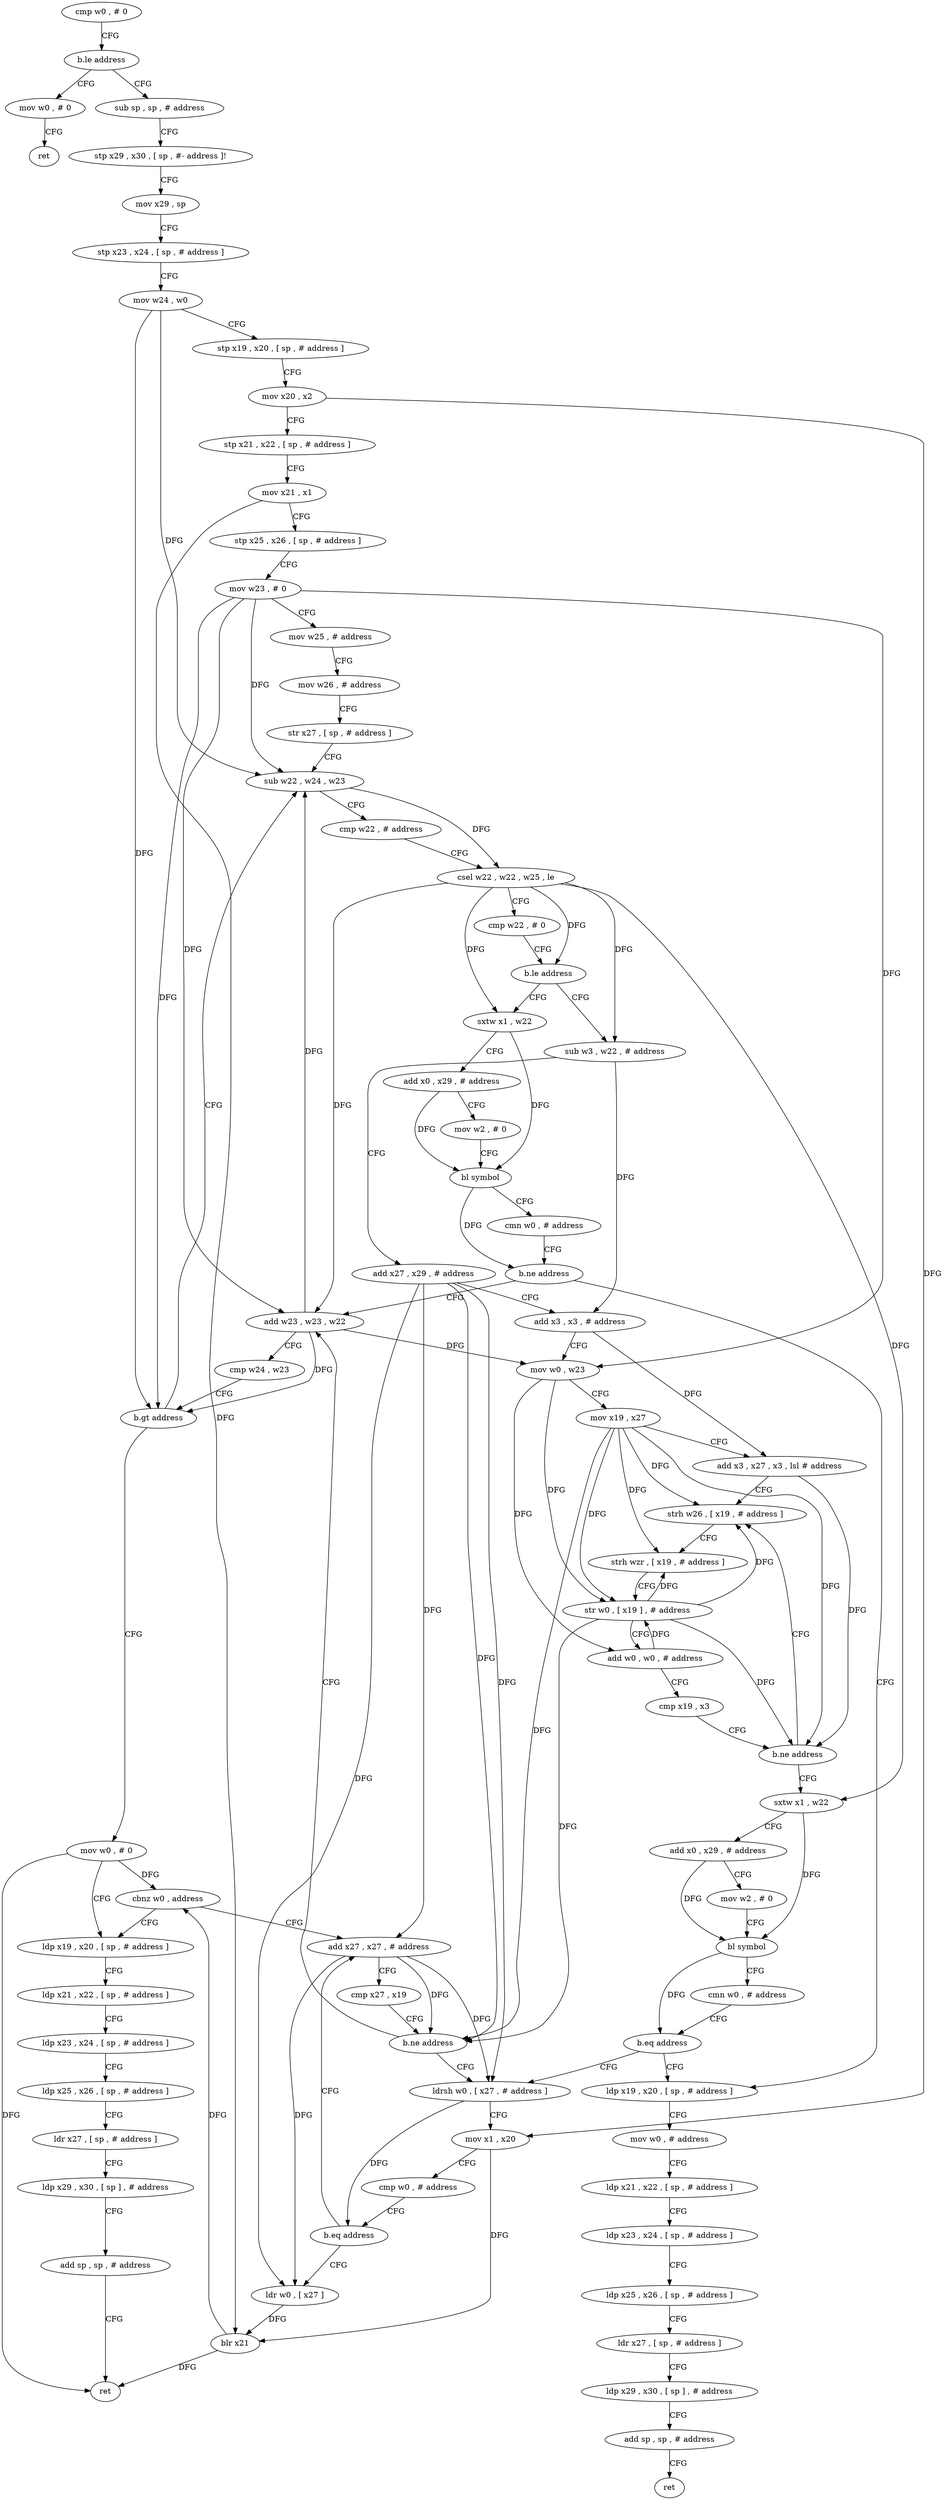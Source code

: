 digraph "func" {
"4264712" [label = "cmp w0 , # 0" ]
"4264716" [label = "b.le address" ]
"4265016" [label = "mov w0 , # 0" ]
"4264720" [label = "sub sp , sp , # address" ]
"4265020" [label = "ret" ]
"4264724" [label = "stp x29 , x30 , [ sp , #- address ]!" ]
"4264728" [label = "mov x29 , sp" ]
"4264732" [label = "stp x23 , x24 , [ sp , # address ]" ]
"4264736" [label = "mov w24 , w0" ]
"4264740" [label = "stp x19 , x20 , [ sp , # address ]" ]
"4264744" [label = "mov x20 , x2" ]
"4264748" [label = "stp x21 , x22 , [ sp , # address ]" ]
"4264752" [label = "mov x21 , x1" ]
"4264756" [label = "stp x25 , x26 , [ sp , # address ]" ]
"4264760" [label = "mov w23 , # 0" ]
"4264764" [label = "mov w25 , # address" ]
"4264768" [label = "mov w26 , # address" ]
"4264772" [label = "str x27 , [ sp , # address ]" ]
"4264776" [label = "sub w22 , w24 , w23" ]
"4264956" [label = "sxtw x1 , w22" ]
"4264960" [label = "add x0 , x29 , # address" ]
"4264964" [label = "mov w2 , # 0" ]
"4264968" [label = "bl symbol" ]
"4264972" [label = "cmn w0 , # address" ]
"4264976" [label = "b.ne address" ]
"4264908" [label = "add w23 , w23 , w22" ]
"4264980" [label = "ldp x19 , x20 , [ sp , # address ]" ]
"4264796" [label = "sub w3 , w22 , # address" ]
"4264800" [label = "add x27 , x29 , # address" ]
"4264804" [label = "add x3 , x3 , # address" ]
"4264808" [label = "mov w0 , w23" ]
"4264812" [label = "mov x19 , x27" ]
"4264816" [label = "add x3 , x27 , x3 , lsl # address" ]
"4264820" [label = "strh w26 , [ x19 , # address ]" ]
"4264912" [label = "cmp w24 , w23" ]
"4264916" [label = "b.gt address" ]
"4264920" [label = "mov w0 , # 0" ]
"4264984" [label = "mov w0 , # address" ]
"4264988" [label = "ldp x21 , x22 , [ sp , # address ]" ]
"4264992" [label = "ldp x23 , x24 , [ sp , # address ]" ]
"4264996" [label = "ldp x25 , x26 , [ sp , # address ]" ]
"4265000" [label = "ldr x27 , [ sp , # address ]" ]
"4265004" [label = "ldp x29 , x30 , [ sp ] , # address" ]
"4265008" [label = "add sp , sp , # address" ]
"4265012" [label = "ret" ]
"4264824" [label = "strh wzr , [ x19 , # address ]" ]
"4264828" [label = "str w0 , [ x19 ] , # address" ]
"4264832" [label = "add w0 , w0 , # address" ]
"4264836" [label = "cmp x19 , x3" ]
"4264840" [label = "b.ne address" ]
"4264844" [label = "sxtw x1 , w22" ]
"4264848" [label = "add x0 , x29 , # address" ]
"4264852" [label = "mov w2 , # 0" ]
"4264856" [label = "bl symbol" ]
"4264860" [label = "cmn w0 , # address" ]
"4264864" [label = "b.eq address" ]
"4264868" [label = "ldrsh w0 , [ x27 , # address ]" ]
"4264780" [label = "cmp w22 , # address" ]
"4264784" [label = "csel w22 , w22 , w25 , le" ]
"4264788" [label = "cmp w22 , # 0" ]
"4264792" [label = "b.le address" ]
"4264924" [label = "ldp x19 , x20 , [ sp , # address ]" ]
"4264872" [label = "mov x1 , x20" ]
"4264876" [label = "cmp w0 , # address" ]
"4264880" [label = "b.eq address" ]
"4264896" [label = "add x27 , x27 , # address" ]
"4264884" [label = "ldr w0 , [ x27 ]" ]
"4264900" [label = "cmp x27 , x19" ]
"4264904" [label = "b.ne address" ]
"4264888" [label = "blr x21" ]
"4264892" [label = "cbnz w0 , address" ]
"4264928" [label = "ldp x21 , x22 , [ sp , # address ]" ]
"4264932" [label = "ldp x23 , x24 , [ sp , # address ]" ]
"4264936" [label = "ldp x25 , x26 , [ sp , # address ]" ]
"4264940" [label = "ldr x27 , [ sp , # address ]" ]
"4264944" [label = "ldp x29 , x30 , [ sp ] , # address" ]
"4264948" [label = "add sp , sp , # address" ]
"4264952" [label = "ret" ]
"4264712" -> "4264716" [ label = "CFG" ]
"4264716" -> "4265016" [ label = "CFG" ]
"4264716" -> "4264720" [ label = "CFG" ]
"4265016" -> "4265020" [ label = "CFG" ]
"4264720" -> "4264724" [ label = "CFG" ]
"4264724" -> "4264728" [ label = "CFG" ]
"4264728" -> "4264732" [ label = "CFG" ]
"4264732" -> "4264736" [ label = "CFG" ]
"4264736" -> "4264740" [ label = "CFG" ]
"4264736" -> "4264776" [ label = "DFG" ]
"4264736" -> "4264916" [ label = "DFG" ]
"4264740" -> "4264744" [ label = "CFG" ]
"4264744" -> "4264748" [ label = "CFG" ]
"4264744" -> "4264872" [ label = "DFG" ]
"4264748" -> "4264752" [ label = "CFG" ]
"4264752" -> "4264756" [ label = "CFG" ]
"4264752" -> "4264888" [ label = "DFG" ]
"4264756" -> "4264760" [ label = "CFG" ]
"4264760" -> "4264764" [ label = "CFG" ]
"4264760" -> "4264776" [ label = "DFG" ]
"4264760" -> "4264808" [ label = "DFG" ]
"4264760" -> "4264908" [ label = "DFG" ]
"4264760" -> "4264916" [ label = "DFG" ]
"4264764" -> "4264768" [ label = "CFG" ]
"4264768" -> "4264772" [ label = "CFG" ]
"4264772" -> "4264776" [ label = "CFG" ]
"4264776" -> "4264780" [ label = "CFG" ]
"4264776" -> "4264784" [ label = "DFG" ]
"4264956" -> "4264960" [ label = "CFG" ]
"4264956" -> "4264968" [ label = "DFG" ]
"4264960" -> "4264964" [ label = "CFG" ]
"4264960" -> "4264968" [ label = "DFG" ]
"4264964" -> "4264968" [ label = "CFG" ]
"4264968" -> "4264972" [ label = "CFG" ]
"4264968" -> "4264976" [ label = "DFG" ]
"4264972" -> "4264976" [ label = "CFG" ]
"4264976" -> "4264908" [ label = "CFG" ]
"4264976" -> "4264980" [ label = "CFG" ]
"4264908" -> "4264912" [ label = "CFG" ]
"4264908" -> "4264776" [ label = "DFG" ]
"4264908" -> "4264808" [ label = "DFG" ]
"4264908" -> "4264916" [ label = "DFG" ]
"4264980" -> "4264984" [ label = "CFG" ]
"4264796" -> "4264800" [ label = "CFG" ]
"4264796" -> "4264804" [ label = "DFG" ]
"4264800" -> "4264804" [ label = "CFG" ]
"4264800" -> "4264868" [ label = "DFG" ]
"4264800" -> "4264896" [ label = "DFG" ]
"4264800" -> "4264904" [ label = "DFG" ]
"4264800" -> "4264884" [ label = "DFG" ]
"4264804" -> "4264808" [ label = "CFG" ]
"4264804" -> "4264816" [ label = "DFG" ]
"4264808" -> "4264812" [ label = "CFG" ]
"4264808" -> "4264828" [ label = "DFG" ]
"4264808" -> "4264832" [ label = "DFG" ]
"4264812" -> "4264816" [ label = "CFG" ]
"4264812" -> "4264820" [ label = "DFG" ]
"4264812" -> "4264824" [ label = "DFG" ]
"4264812" -> "4264828" [ label = "DFG" ]
"4264812" -> "4264840" [ label = "DFG" ]
"4264812" -> "4264904" [ label = "DFG" ]
"4264816" -> "4264820" [ label = "CFG" ]
"4264816" -> "4264840" [ label = "DFG" ]
"4264820" -> "4264824" [ label = "CFG" ]
"4264912" -> "4264916" [ label = "CFG" ]
"4264916" -> "4264776" [ label = "CFG" ]
"4264916" -> "4264920" [ label = "CFG" ]
"4264920" -> "4264924" [ label = "CFG" ]
"4264920" -> "4264952" [ label = "DFG" ]
"4264920" -> "4264892" [ label = "DFG" ]
"4264984" -> "4264988" [ label = "CFG" ]
"4264988" -> "4264992" [ label = "CFG" ]
"4264992" -> "4264996" [ label = "CFG" ]
"4264996" -> "4265000" [ label = "CFG" ]
"4265000" -> "4265004" [ label = "CFG" ]
"4265004" -> "4265008" [ label = "CFG" ]
"4265008" -> "4265012" [ label = "CFG" ]
"4264824" -> "4264828" [ label = "CFG" ]
"4264828" -> "4264832" [ label = "CFG" ]
"4264828" -> "4264820" [ label = "DFG" ]
"4264828" -> "4264824" [ label = "DFG" ]
"4264828" -> "4264840" [ label = "DFG" ]
"4264828" -> "4264904" [ label = "DFG" ]
"4264832" -> "4264836" [ label = "CFG" ]
"4264832" -> "4264828" [ label = "DFG" ]
"4264836" -> "4264840" [ label = "CFG" ]
"4264840" -> "4264820" [ label = "CFG" ]
"4264840" -> "4264844" [ label = "CFG" ]
"4264844" -> "4264848" [ label = "CFG" ]
"4264844" -> "4264856" [ label = "DFG" ]
"4264848" -> "4264852" [ label = "CFG" ]
"4264848" -> "4264856" [ label = "DFG" ]
"4264852" -> "4264856" [ label = "CFG" ]
"4264856" -> "4264860" [ label = "CFG" ]
"4264856" -> "4264864" [ label = "DFG" ]
"4264860" -> "4264864" [ label = "CFG" ]
"4264864" -> "4264980" [ label = "CFG" ]
"4264864" -> "4264868" [ label = "CFG" ]
"4264868" -> "4264872" [ label = "CFG" ]
"4264868" -> "4264880" [ label = "DFG" ]
"4264780" -> "4264784" [ label = "CFG" ]
"4264784" -> "4264788" [ label = "CFG" ]
"4264784" -> "4264792" [ label = "DFG" ]
"4264784" -> "4264956" [ label = "DFG" ]
"4264784" -> "4264796" [ label = "DFG" ]
"4264784" -> "4264908" [ label = "DFG" ]
"4264784" -> "4264844" [ label = "DFG" ]
"4264788" -> "4264792" [ label = "CFG" ]
"4264792" -> "4264956" [ label = "CFG" ]
"4264792" -> "4264796" [ label = "CFG" ]
"4264924" -> "4264928" [ label = "CFG" ]
"4264872" -> "4264876" [ label = "CFG" ]
"4264872" -> "4264888" [ label = "DFG" ]
"4264876" -> "4264880" [ label = "CFG" ]
"4264880" -> "4264896" [ label = "CFG" ]
"4264880" -> "4264884" [ label = "CFG" ]
"4264896" -> "4264900" [ label = "CFG" ]
"4264896" -> "4264868" [ label = "DFG" ]
"4264896" -> "4264904" [ label = "DFG" ]
"4264896" -> "4264884" [ label = "DFG" ]
"4264884" -> "4264888" [ label = "DFG" ]
"4264900" -> "4264904" [ label = "CFG" ]
"4264904" -> "4264868" [ label = "CFG" ]
"4264904" -> "4264908" [ label = "CFG" ]
"4264888" -> "4264892" [ label = "DFG" ]
"4264888" -> "4264952" [ label = "DFG" ]
"4264892" -> "4264924" [ label = "CFG" ]
"4264892" -> "4264896" [ label = "CFG" ]
"4264928" -> "4264932" [ label = "CFG" ]
"4264932" -> "4264936" [ label = "CFG" ]
"4264936" -> "4264940" [ label = "CFG" ]
"4264940" -> "4264944" [ label = "CFG" ]
"4264944" -> "4264948" [ label = "CFG" ]
"4264948" -> "4264952" [ label = "CFG" ]
}
